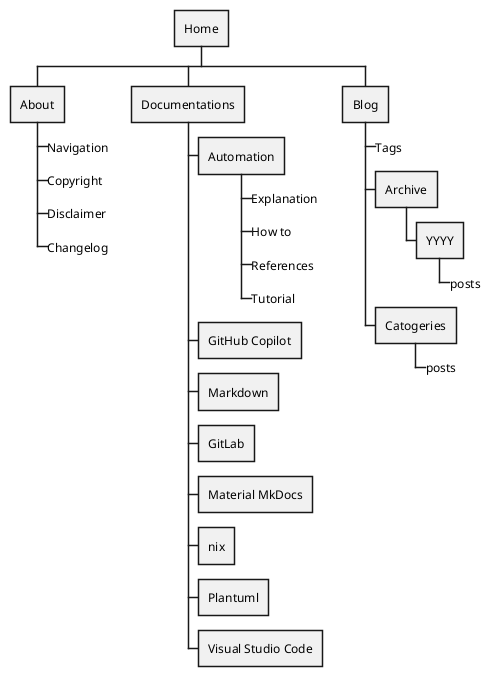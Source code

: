@startwbs

+ Home
 + About
  +_ Navigation
  +_ Copyright
  +_ Disclaimer
  +_ Changelog
** Documentations
  + Automation
   +_ Explanation
   +_ How to
   +_ References
   +_ Tutorial
  + GitHub Copilot
  + Markdown
  + GitLab
  + Material MkDocs
  + nix
  + Plantuml
  + Visual Studio Code
** Blog
  +_ Tags
  + Archive
   + YYYY
    +_ posts
  + Catogeries
   +_ posts

@endwbs